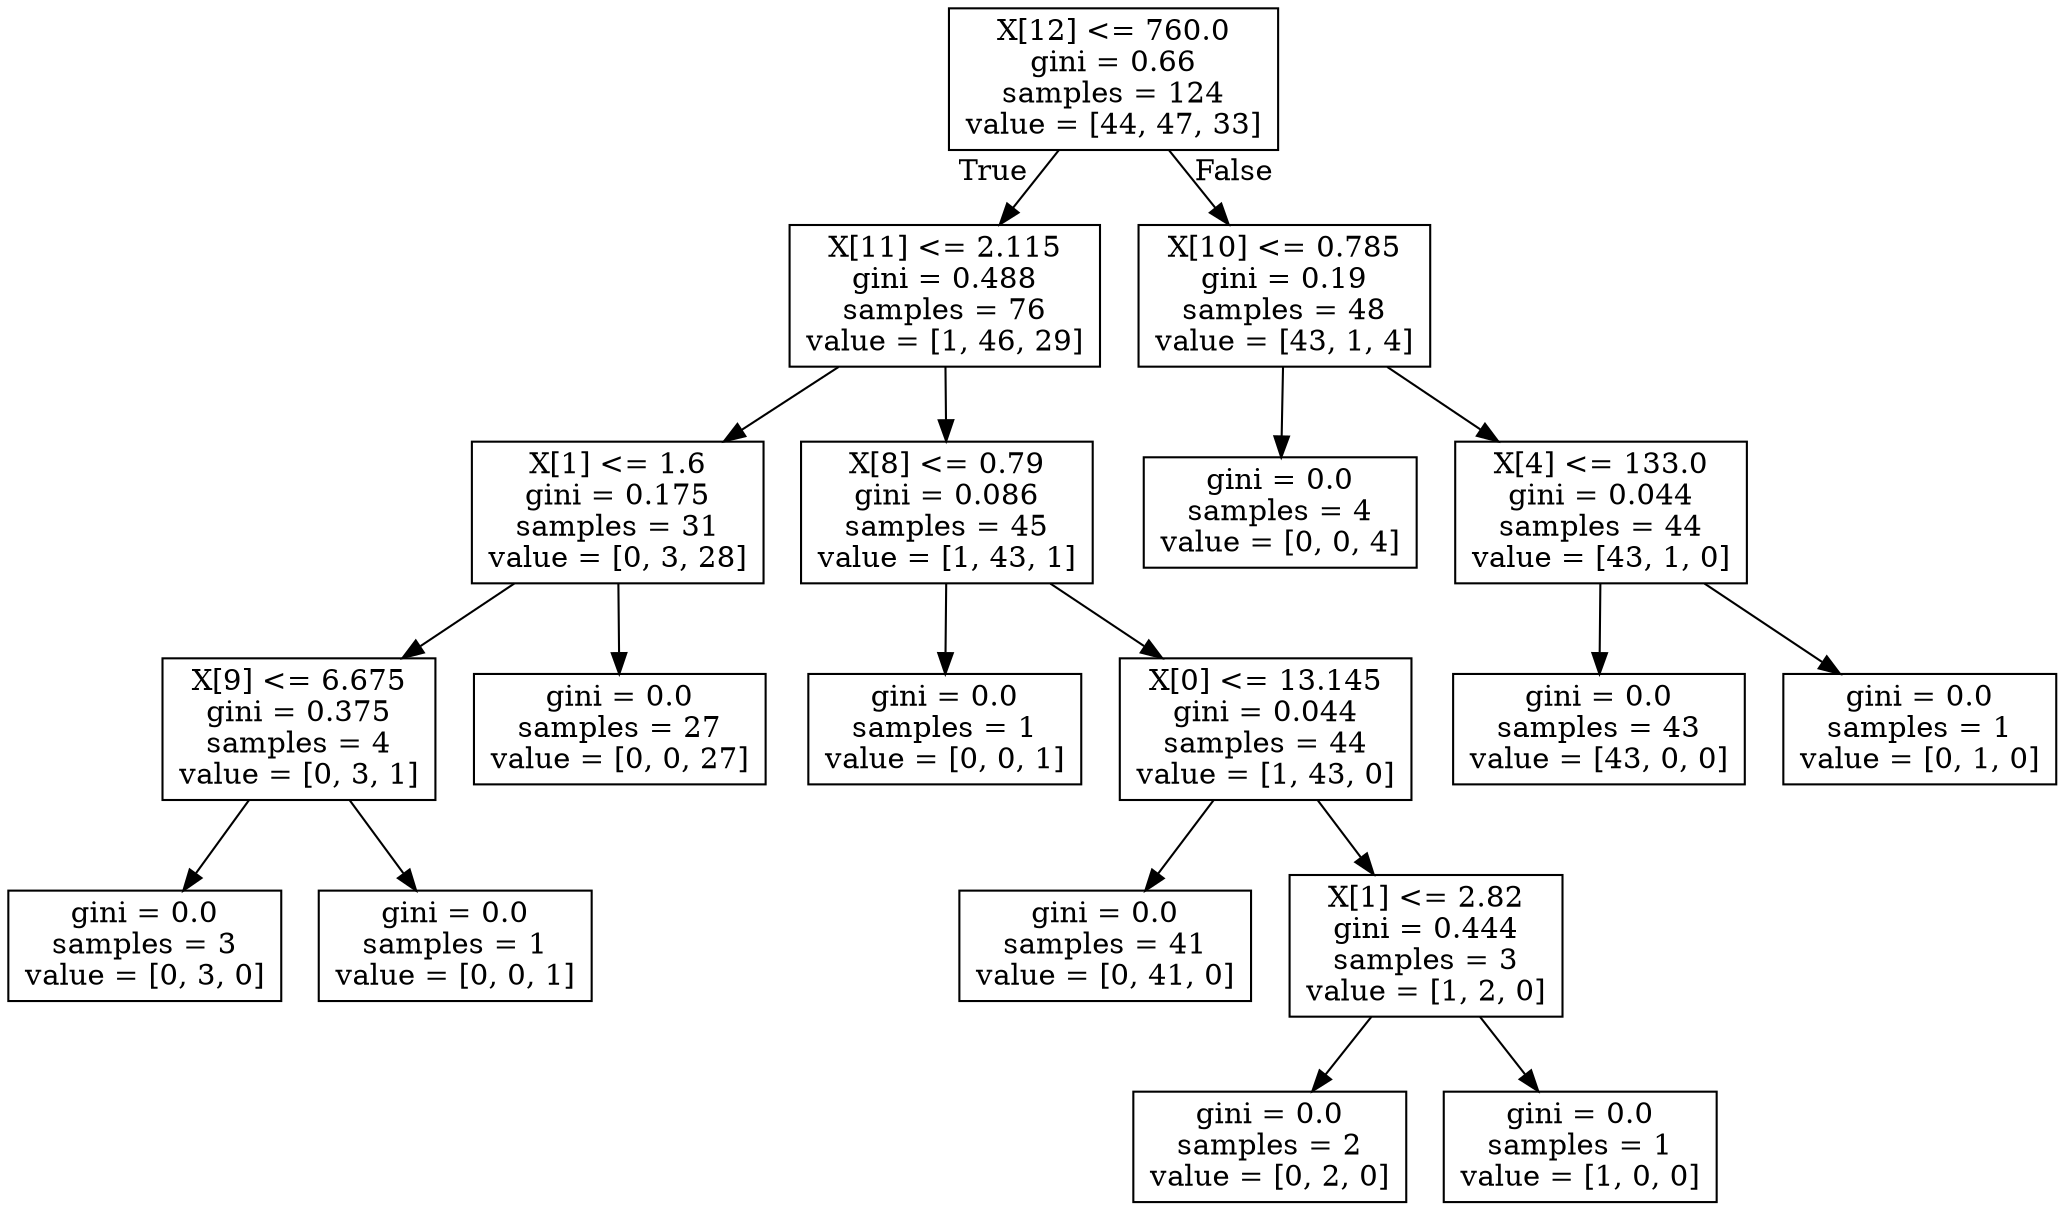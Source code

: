 digraph Tree {
node [shape=box] ;
0 [label="X[12] <= 760.0\ngini = 0.66\nsamples = 124\nvalue = [44, 47, 33]"] ;
1 [label="X[11] <= 2.115\ngini = 0.488\nsamples = 76\nvalue = [1, 46, 29]"] ;
0 -> 1 [labeldistance=2.5, labelangle=45, headlabel="True"] ;
2 [label="X[1] <= 1.6\ngini = 0.175\nsamples = 31\nvalue = [0, 3, 28]"] ;
1 -> 2 ;
3 [label="X[9] <= 6.675\ngini = 0.375\nsamples = 4\nvalue = [0, 3, 1]"] ;
2 -> 3 ;
4 [label="gini = 0.0\nsamples = 3\nvalue = [0, 3, 0]"] ;
3 -> 4 ;
5 [label="gini = 0.0\nsamples = 1\nvalue = [0, 0, 1]"] ;
3 -> 5 ;
6 [label="gini = 0.0\nsamples = 27\nvalue = [0, 0, 27]"] ;
2 -> 6 ;
7 [label="X[8] <= 0.79\ngini = 0.086\nsamples = 45\nvalue = [1, 43, 1]"] ;
1 -> 7 ;
8 [label="gini = 0.0\nsamples = 1\nvalue = [0, 0, 1]"] ;
7 -> 8 ;
9 [label="X[0] <= 13.145\ngini = 0.044\nsamples = 44\nvalue = [1, 43, 0]"] ;
7 -> 9 ;
10 [label="gini = 0.0\nsamples = 41\nvalue = [0, 41, 0]"] ;
9 -> 10 ;
11 [label="X[1] <= 2.82\ngini = 0.444\nsamples = 3\nvalue = [1, 2, 0]"] ;
9 -> 11 ;
12 [label="gini = 0.0\nsamples = 2\nvalue = [0, 2, 0]"] ;
11 -> 12 ;
13 [label="gini = 0.0\nsamples = 1\nvalue = [1, 0, 0]"] ;
11 -> 13 ;
14 [label="X[10] <= 0.785\ngini = 0.19\nsamples = 48\nvalue = [43, 1, 4]"] ;
0 -> 14 [labeldistance=2.5, labelangle=-45, headlabel="False"] ;
15 [label="gini = 0.0\nsamples = 4\nvalue = [0, 0, 4]"] ;
14 -> 15 ;
16 [label="X[4] <= 133.0\ngini = 0.044\nsamples = 44\nvalue = [43, 1, 0]"] ;
14 -> 16 ;
17 [label="gini = 0.0\nsamples = 43\nvalue = [43, 0, 0]"] ;
16 -> 17 ;
18 [label="gini = 0.0\nsamples = 1\nvalue = [0, 1, 0]"] ;
16 -> 18 ;
}